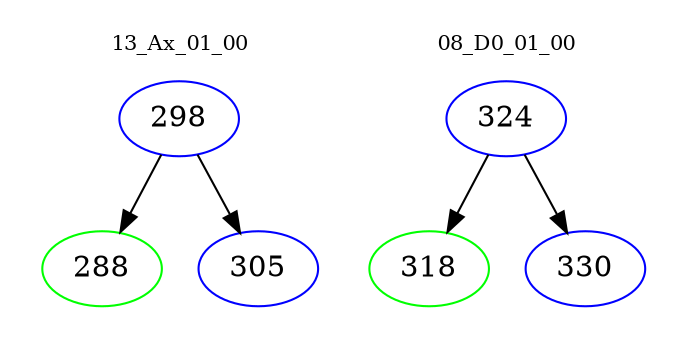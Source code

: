 digraph{
subgraph cluster_0 {
color = white
label = "13_Ax_01_00";
fontsize=10;
T0_298 [label="298", color="blue"]
T0_298 -> T0_288 [color="black"]
T0_288 [label="288", color="green"]
T0_298 -> T0_305 [color="black"]
T0_305 [label="305", color="blue"]
}
subgraph cluster_1 {
color = white
label = "08_D0_01_00";
fontsize=10;
T1_324 [label="324", color="blue"]
T1_324 -> T1_318 [color="black"]
T1_318 [label="318", color="green"]
T1_324 -> T1_330 [color="black"]
T1_330 [label="330", color="blue"]
}
}
